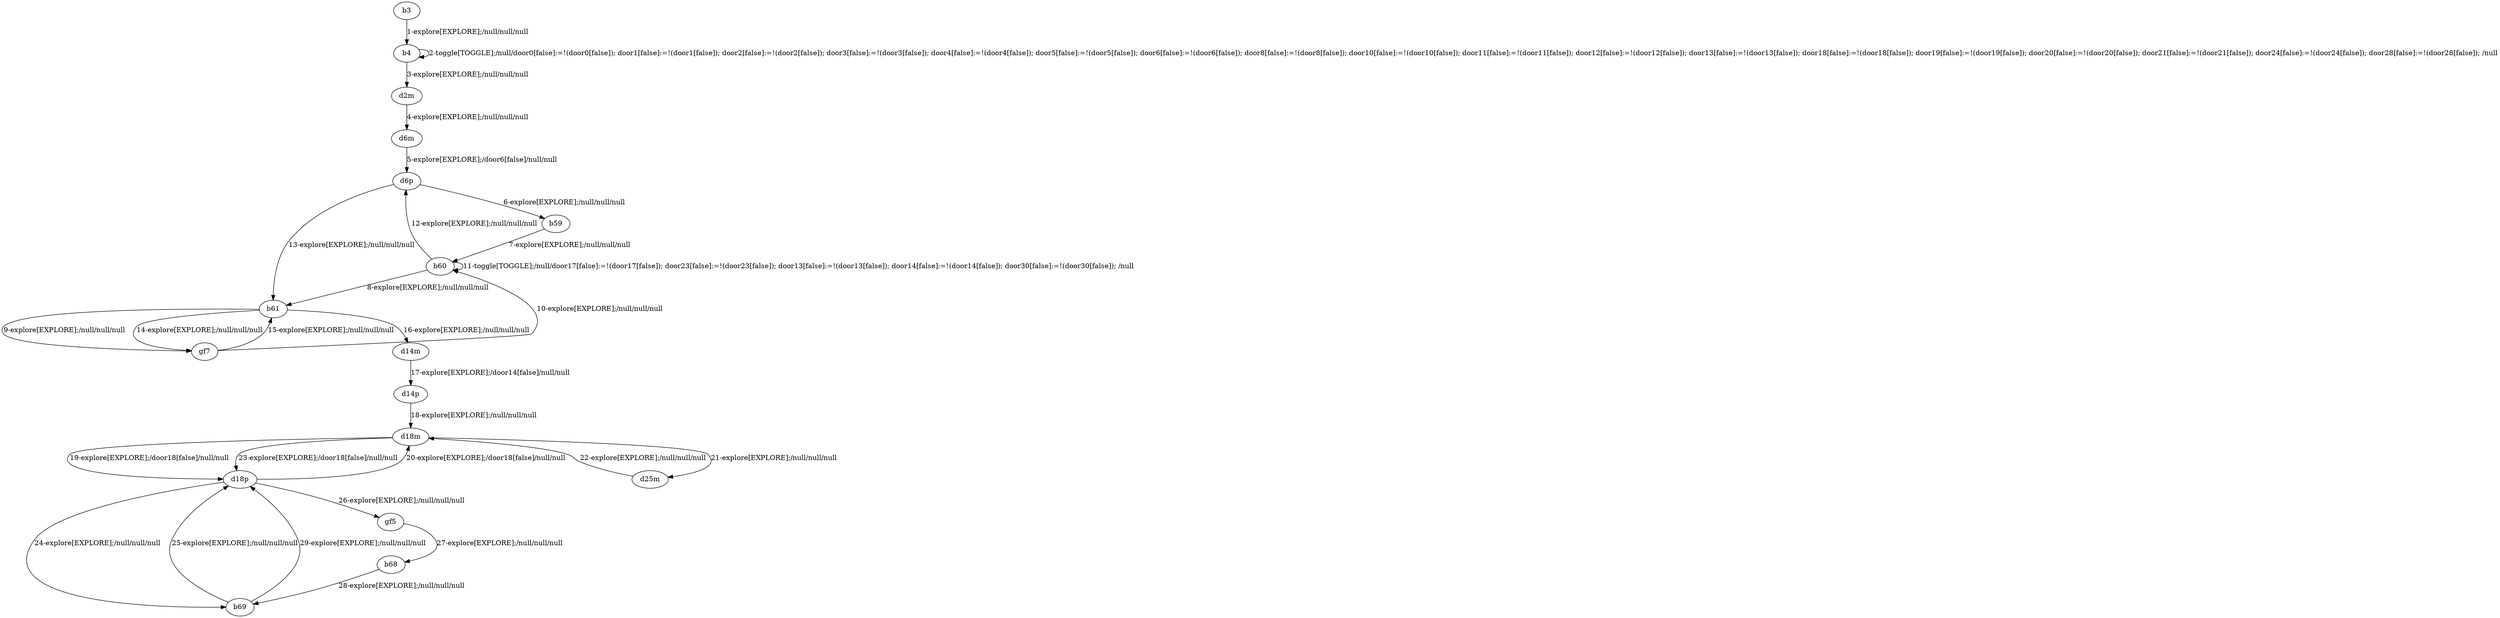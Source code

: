 # Total number of goals covered by this test: 1
# b68 --> b69

digraph g {
"b3" -> "b4" [label = "1-explore[EXPLORE];/null/null/null"];
"b4" -> "b4" [label = "2-toggle[TOGGLE];/null/door0[false]:=!(door0[false]); door1[false]:=!(door1[false]); door2[false]:=!(door2[false]); door3[false]:=!(door3[false]); door4[false]:=!(door4[false]); door5[false]:=!(door5[false]); door6[false]:=!(door6[false]); door8[false]:=!(door8[false]); door10[false]:=!(door10[false]); door11[false]:=!(door11[false]); door12[false]:=!(door12[false]); door13[false]:=!(door13[false]); door18[false]:=!(door18[false]); door19[false]:=!(door19[false]); door20[false]:=!(door20[false]); door21[false]:=!(door21[false]); door24[false]:=!(door24[false]); door28[false]:=!(door28[false]); /null"];
"b4" -> "d2m" [label = "3-explore[EXPLORE];/null/null/null"];
"d2m" -> "d6m" [label = "4-explore[EXPLORE];/null/null/null"];
"d6m" -> "d6p" [label = "5-explore[EXPLORE];/door6[false]/null/null"];
"d6p" -> "b59" [label = "6-explore[EXPLORE];/null/null/null"];
"b59" -> "b60" [label = "7-explore[EXPLORE];/null/null/null"];
"b60" -> "b61" [label = "8-explore[EXPLORE];/null/null/null"];
"b61" -> "gf7" [label = "9-explore[EXPLORE];/null/null/null"];
"gf7" -> "b60" [label = "10-explore[EXPLORE];/null/null/null"];
"b60" -> "b60" [label = "11-toggle[TOGGLE];/null/door17[false]:=!(door17[false]); door23[false]:=!(door23[false]); door13[false]:=!(door13[false]); door14[false]:=!(door14[false]); door30[false]:=!(door30[false]); /null"];
"b60" -> "d6p" [label = "12-explore[EXPLORE];/null/null/null"];
"d6p" -> "b61" [label = "13-explore[EXPLORE];/null/null/null"];
"b61" -> "gf7" [label = "14-explore[EXPLORE];/null/null/null"];
"gf7" -> "b61" [label = "15-explore[EXPLORE];/null/null/null"];
"b61" -> "d14m" [label = "16-explore[EXPLORE];/null/null/null"];
"d14m" -> "d14p" [label = "17-explore[EXPLORE];/door14[false]/null/null"];
"d14p" -> "d18m" [label = "18-explore[EXPLORE];/null/null/null"];
"d18m" -> "d18p" [label = "19-explore[EXPLORE];/door18[false]/null/null"];
"d18p" -> "d18m" [label = "20-explore[EXPLORE];/door18[false]/null/null"];
"d18m" -> "d25m" [label = "21-explore[EXPLORE];/null/null/null"];
"d25m" -> "d18m" [label = "22-explore[EXPLORE];/null/null/null"];
"d18m" -> "d18p" [label = "23-explore[EXPLORE];/door18[false]/null/null"];
"d18p" -> "b69" [label = "24-explore[EXPLORE];/null/null/null"];
"b69" -> "d18p" [label = "25-explore[EXPLORE];/null/null/null"];
"d18p" -> "gf5" [label = "26-explore[EXPLORE];/null/null/null"];
"gf5" -> "b68" [label = "27-explore[EXPLORE];/null/null/null"];
"b68" -> "b69" [label = "28-explore[EXPLORE];/null/null/null"];
"b69" -> "d18p" [label = "29-explore[EXPLORE];/null/null/null"];
}